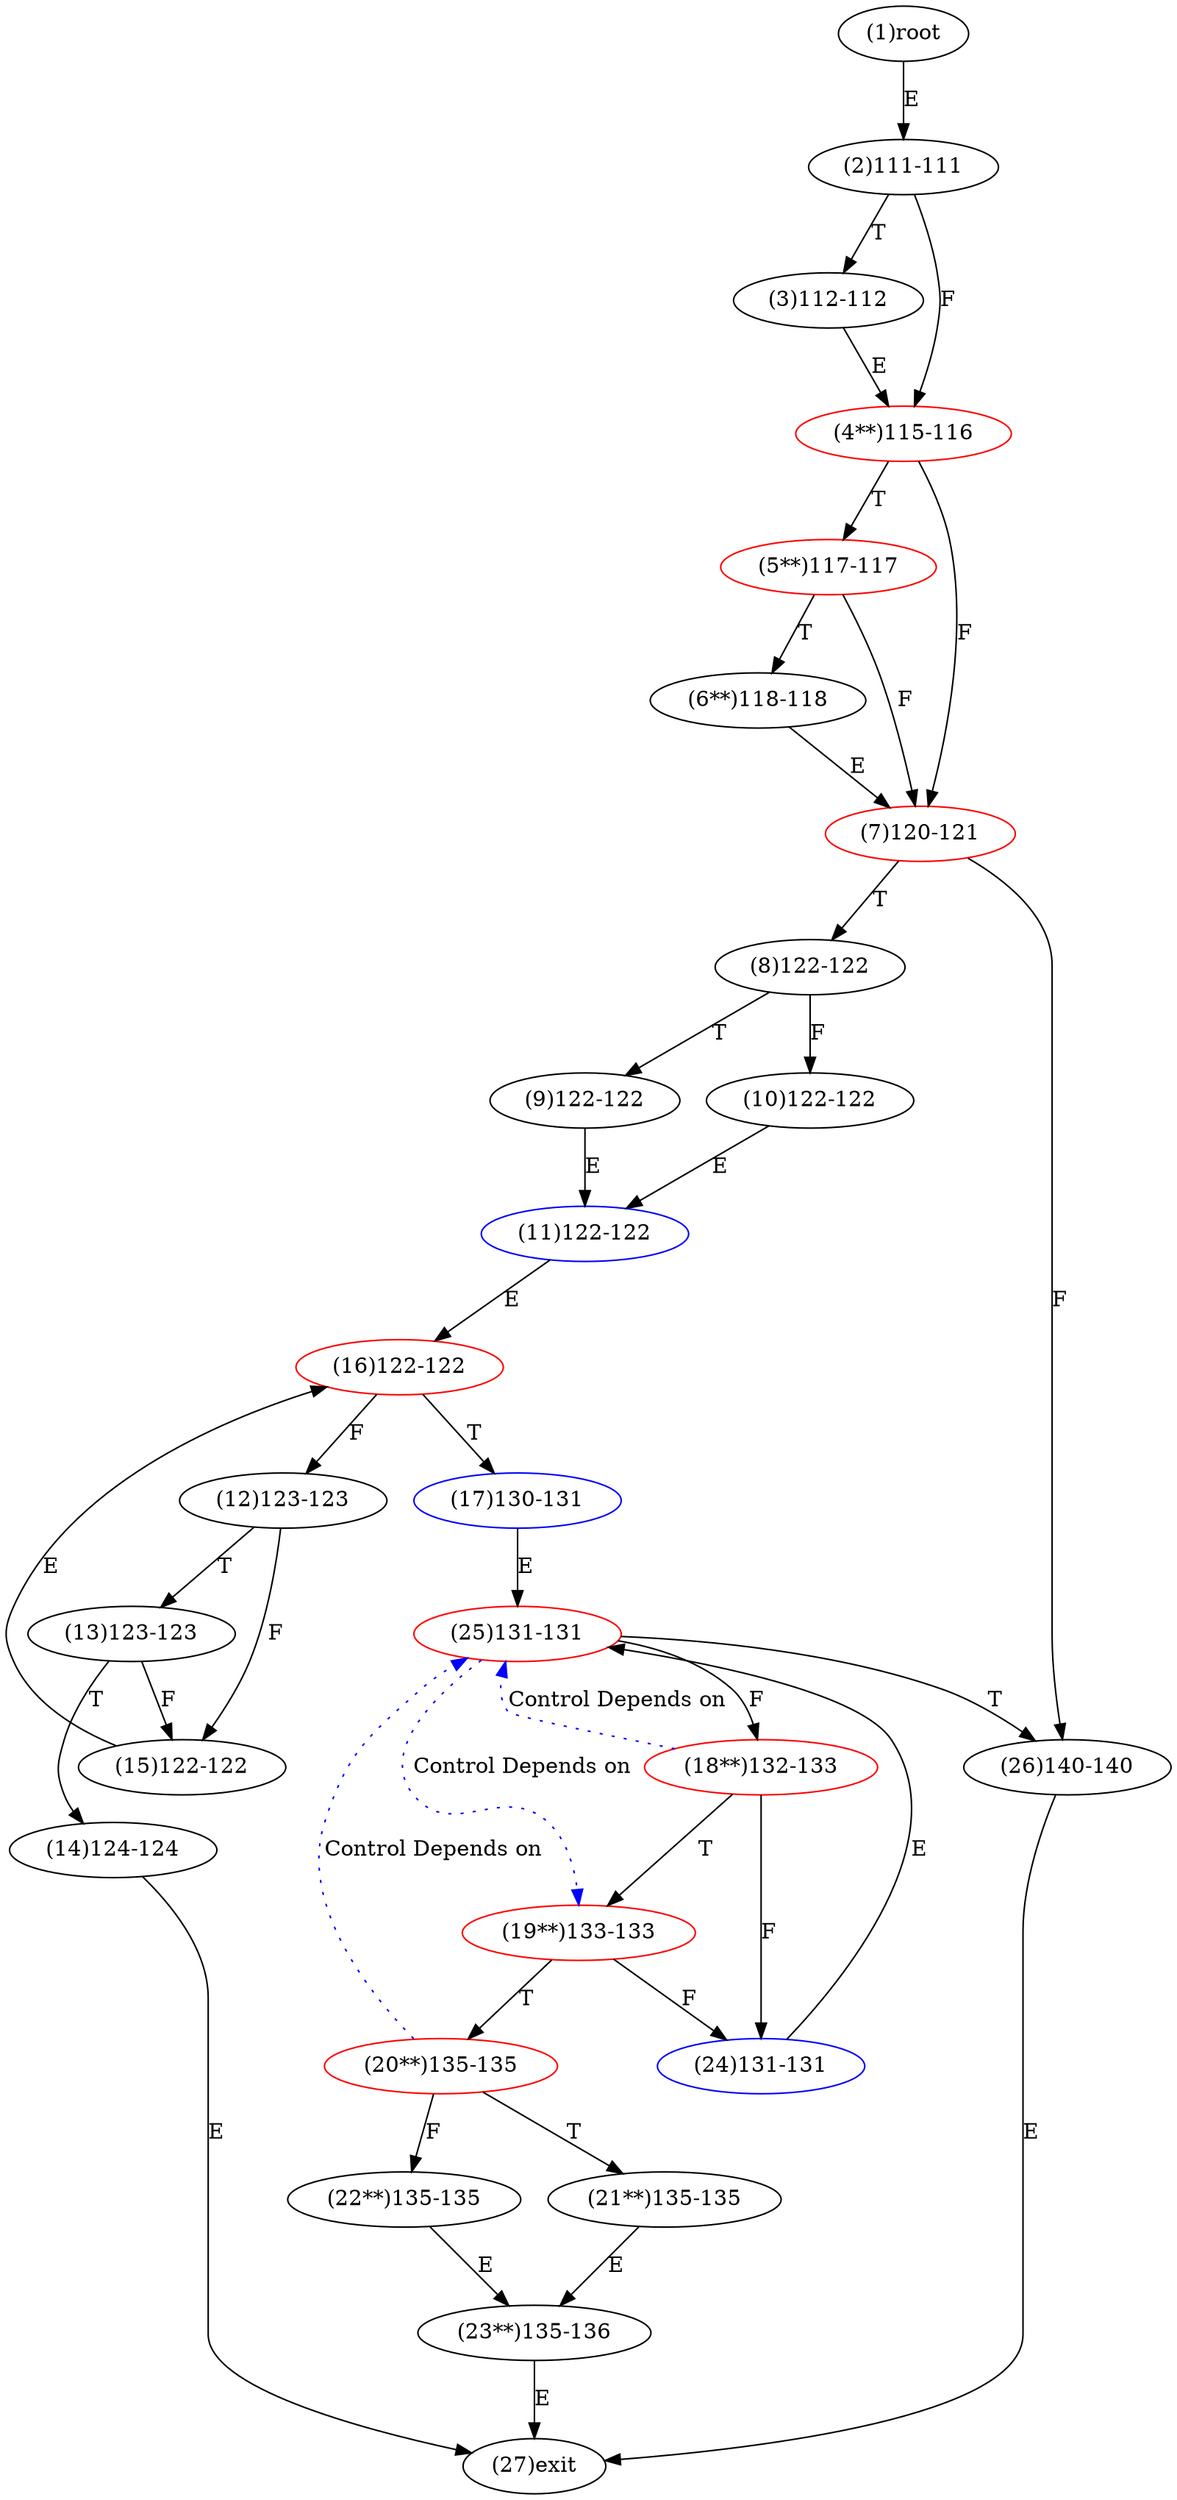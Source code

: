 digraph "" { 
1[ label="(1)root"];
2[ label="(2)111-111"];
3[ label="(3)112-112"];
4[ label="(4**)115-116",color=red];
5[ label="(5**)117-117",color=red];
6[ label="(6**)118-118"];
7[ label="(7)120-121",color=red];
8[ label="(8)122-122"];
9[ label="(9)122-122"];
10[ label="(10)122-122"];
11[ label="(11)122-122",color=blue];
12[ label="(12)123-123"];
13[ label="(13)123-123"];
14[ label="(14)124-124"];
15[ label="(15)122-122"];
17[ label="(17)130-131",color=blue];
16[ label="(16)122-122",color=red];
19[ label="(19**)133-133",color=red];
18[ label="(18**)132-133",color=red];
21[ label="(21**)135-135"];
20[ label="(20**)135-135",color=red];
23[ label="(23**)135-136"];
22[ label="(22**)135-135"];
25[ label="(25)131-131",color=red];
24[ label="(24)131-131",color=blue];
27[ label="(27)exit"];
26[ label="(26)140-140"];
1->2[ label="E"];
2->4[ label="F"];
2->3[ label="T"];
3->4[ label="E"];
4->7[ label="F"];
4->5[ label="T"];
5->7[ label="F"];
5->6[ label="T"];
6->7[ label="E"];
7->26[ label="F"];
7->8[ label="T"];
8->10[ label="F"];
8->9[ label="T"];
9->11[ label="E"];
10->11[ label="E"];
11->16[ label="E"];
12->15[ label="F"];
12->13[ label="T"];
13->15[ label="F"];
13->14[ label="T"];
14->27[ label="E"];
15->16[ label="E"];
16->12[ label="F"];
16->17[ label="T"];
17->25[ label="E"];
18->24[ label="F"];
18->19[ label="T"];
19->24[ label="F"];
19->20[ label="T"];
20->22[ label="F"];
20->21[ label="T"];
21->23[ label="E"];
22->23[ label="E"];
23->27[ label="E"];
24->25[ label="E"];
25->18[ label="F"];
25->26[ label="T"];
26->27[ label="E"];
18->25[ color="blue" label="Control Depends on" style = dotted ];
20->25[ color="blue" label="Control Depends on" style = dotted ];
25->19[ color="blue" label="Control Depends on" style = dotted ];
}